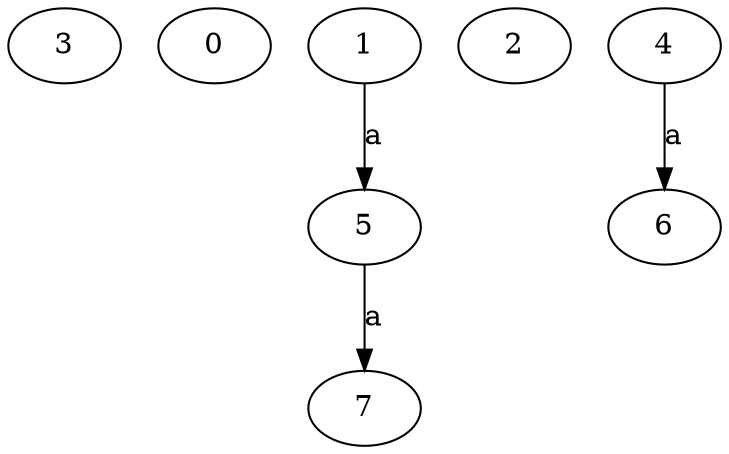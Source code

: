 strict digraph  {
3;
0;
1;
2;
4;
5;
6;
7;
1 -> 5  [label=a];
4 -> 6  [label=a];
5 -> 7  [label=a];
}
